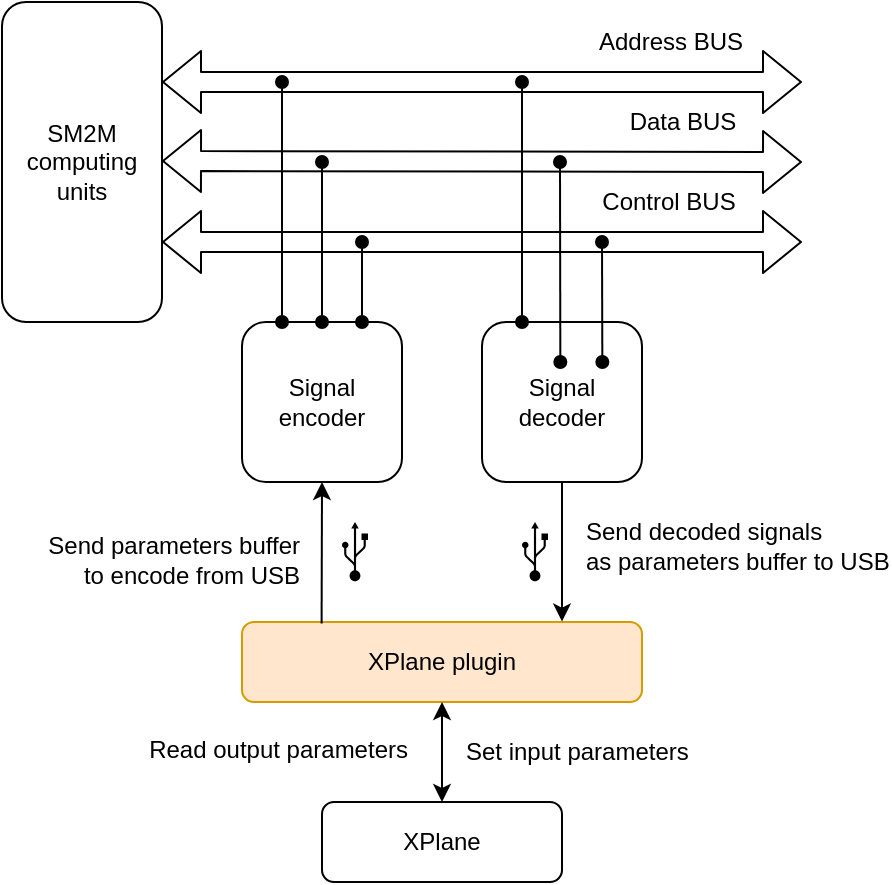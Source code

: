 <mxfile version="15.8.7" type="device" pages="3"><diagram id="HtzWDpN0ZDDzlumxWtzn" name="xplane-plugin"><mxGraphModel dx="903" dy="691" grid="1" gridSize="10" guides="1" tooltips="1" connect="1" arrows="1" fold="1" page="1" pageScale="1" pageWidth="827" pageHeight="1169" math="0" shadow="0"><root><mxCell id="0"/><mxCell id="1" parent="0"/><mxCell id="Ms_0TIsMvQakx48X9kYZ-6" value="SM2M&lt;br&gt;computing&lt;br&gt;units" style="rounded=1;whiteSpace=wrap;html=1;labelBackgroundColor=none;" parent="1" vertex="1"><mxGeometry x="200" y="160" width="80" height="160" as="geometry"/></mxCell><mxCell id="Ms_0TIsMvQakx48X9kYZ-7" value="Signal decoder" style="rounded=1;whiteSpace=wrap;html=1;labelBackgroundColor=none;" parent="1" vertex="1"><mxGeometry x="440" y="320" width="80" height="80" as="geometry"/></mxCell><mxCell id="Ms_0TIsMvQakx48X9kYZ-8" value="" style="shape=flexArrow;endArrow=classic;html=1;labelBackgroundColor=none;startArrow=block;fillColor=default;" parent="1" edge="1"><mxGeometry width="50" height="50" relative="1" as="geometry"><mxPoint x="280" y="200" as="sourcePoint"/><mxPoint x="600" y="200" as="targetPoint"/></mxGeometry></mxCell><mxCell id="Ms_0TIsMvQakx48X9kYZ-9" value="Address BUS" style="edgeLabel;html=1;align=center;verticalAlign=middle;resizable=0;points=[];fontSize=12;labelBackgroundColor=none;" parent="Ms_0TIsMvQakx48X9kYZ-8" vertex="1" connectable="0"><mxGeometry x="-0.35" y="3" relative="1" as="geometry"><mxPoint x="150" y="-17" as="offset"/></mxGeometry></mxCell><mxCell id="Ms_0TIsMvQakx48X9kYZ-10" value="" style="shape=flexArrow;endArrow=classic;html=1;labelBackgroundColor=none;startArrow=block;fillColor=default;" parent="1" edge="1"><mxGeometry width="50" height="50" relative="1" as="geometry"><mxPoint x="280" y="280" as="sourcePoint"/><mxPoint x="600" y="280" as="targetPoint"/></mxGeometry></mxCell><mxCell id="Ms_0TIsMvQakx48X9kYZ-11" value="Control BUS" style="edgeLabel;html=1;align=center;verticalAlign=middle;resizable=0;points=[];fontSize=12;labelBackgroundColor=none;" parent="Ms_0TIsMvQakx48X9kYZ-10" vertex="1" connectable="0"><mxGeometry x="-0.35" y="3" relative="1" as="geometry"><mxPoint x="149" y="-17" as="offset"/></mxGeometry></mxCell><mxCell id="Ms_0TIsMvQakx48X9kYZ-14" value="XPlane plugin" style="rounded=1;whiteSpace=wrap;html=1;fontSize=12;labelBackgroundColor=none;fillColor=#ffe6cc;strokeColor=#d79b00;fontColor=#000000;" parent="1" vertex="1"><mxGeometry x="320" y="470" width="200" height="40" as="geometry"/></mxCell><mxCell id="Ms_0TIsMvQakx48X9kYZ-15" value="" style="endArrow=classic;html=1;fontSize=12;exitX=0.5;exitY=1;exitDx=0;exitDy=0;labelBackgroundColor=none;entryX=0.8;entryY=-0.006;entryDx=0;entryDy=0;entryPerimeter=0;" parent="1" source="Ms_0TIsMvQakx48X9kYZ-7" target="Ms_0TIsMvQakx48X9kYZ-14" edge="1"><mxGeometry width="50" height="50" relative="1" as="geometry"><mxPoint x="610" y="240" as="sourcePoint"/><mxPoint x="481" y="459" as="targetPoint"/></mxGeometry></mxCell><mxCell id="Ms_0TIsMvQakx48X9kYZ-16" value="Send decoded signals&lt;br&gt;as parameters buffer to USB" style="edgeLabel;html=1;align=left;verticalAlign=middle;resizable=0;points=[];fontSize=12;labelBackgroundColor=none;" parent="Ms_0TIsMvQakx48X9kYZ-15" vertex="1" connectable="0"><mxGeometry x="-0.243" y="1" relative="1" as="geometry"><mxPoint x="9" y="5" as="offset"/></mxGeometry></mxCell><mxCell id="Ms_0TIsMvQakx48X9kYZ-17" value="XPlane" style="rounded=1;whiteSpace=wrap;html=1;fontSize=12;labelBackgroundColor=none;" parent="1" vertex="1"><mxGeometry x="360" y="560" width="120" height="40" as="geometry"/></mxCell><mxCell id="Ms_0TIsMvQakx48X9kYZ-18" value="" style="endArrow=classic;html=1;fontSize=12;exitX=0.5;exitY=1;exitDx=0;exitDy=0;entryX=0.5;entryY=0;entryDx=0;entryDy=0;labelBackgroundColor=none;startArrow=classic;startFill=1;" parent="1" source="Ms_0TIsMvQakx48X9kYZ-14" target="Ms_0TIsMvQakx48X9kYZ-17" edge="1"><mxGeometry width="50" height="50" relative="1" as="geometry"><mxPoint x="680" y="400" as="sourcePoint"/><mxPoint x="730" y="350" as="targetPoint"/></mxGeometry></mxCell><mxCell id="Ms_0TIsMvQakx48X9kYZ-19" value="Set input parameters" style="edgeLabel;html=1;align=left;verticalAlign=middle;resizable=0;points=[];fontSize=12;labelBackgroundColor=none;" parent="Ms_0TIsMvQakx48X9kYZ-18" vertex="1" connectable="0"><mxGeometry x="-0.133" relative="1" as="geometry"><mxPoint x="10" y="3" as="offset"/></mxGeometry></mxCell><mxCell id="Ms_0TIsMvQakx48X9kYZ-20" value="Signal encoder" style="rounded=1;whiteSpace=wrap;html=1;labelBackgroundColor=none;" parent="1" vertex="1"><mxGeometry x="320" y="320" width="80" height="80" as="geometry"/></mxCell><mxCell id="Ms_0TIsMvQakx48X9kYZ-25" value="" style="endArrow=classic;html=1;fontSize=12;entryX=0.5;entryY=1;entryDx=0;entryDy=0;labelBackgroundColor=none;startArrow=none;startFill=0;exitX=0.199;exitY=0.018;exitDx=0;exitDy=0;exitPerimeter=0;" parent="1" source="Ms_0TIsMvQakx48X9kYZ-14" target="Ms_0TIsMvQakx48X9kYZ-20" edge="1"><mxGeometry width="50" height="50" relative="1" as="geometry"><mxPoint x="360" y="460" as="sourcePoint"/><mxPoint x="660" y="470" as="targetPoint"/></mxGeometry></mxCell><mxCell id="Ms_0TIsMvQakx48X9kYZ-30" value="Send parameters buffer&lt;br&gt;to encode from USB" style="edgeLabel;html=1;align=right;verticalAlign=middle;resizable=0;points=[];fontSize=12;labelBackgroundColor=none;" parent="Ms_0TIsMvQakx48X9kYZ-25" vertex="1" connectable="0"><mxGeometry x="0.452" y="2" relative="1" as="geometry"><mxPoint x="-8" y="20" as="offset"/></mxGeometry></mxCell><mxCell id="Ms_0TIsMvQakx48X9kYZ-31" value="" style="shape=flexArrow;endArrow=classic;html=1;labelBackgroundColor=none;startArrow=block;fillColor=default;" parent="1" edge="1"><mxGeometry width="50" height="50" relative="1" as="geometry"><mxPoint x="280" y="239.5" as="sourcePoint"/><mxPoint x="600" y="240" as="targetPoint"/></mxGeometry></mxCell><mxCell id="Ms_0TIsMvQakx48X9kYZ-32" value="Data BUS" style="edgeLabel;html=1;align=center;verticalAlign=middle;resizable=0;points=[];fontSize=12;labelBackgroundColor=none;" parent="Ms_0TIsMvQakx48X9kYZ-31" vertex="1" connectable="0"><mxGeometry x="-0.35" y="3" relative="1" as="geometry"><mxPoint x="156" y="-17" as="offset"/></mxGeometry></mxCell><mxCell id="Ms_0TIsMvQakx48X9kYZ-36" value="" style="endArrow=oval;html=1;labelBackgroundColor=none;fontSize=12;startArrow=oval;startFill=1;entryX=0.25;entryY=0;entryDx=0;entryDy=0;endFill=1;" parent="1" target="Ms_0TIsMvQakx48X9kYZ-20" edge="1"><mxGeometry width="50" height="50" relative="1" as="geometry"><mxPoint x="340" y="200" as="sourcePoint"/><mxPoint x="710" y="200" as="targetPoint"/></mxGeometry></mxCell><mxCell id="Ms_0TIsMvQakx48X9kYZ-37" value="" style="endArrow=oval;html=1;labelBackgroundColor=none;fontSize=12;startArrow=oval;startFill=1;entryX=0.5;entryY=0;entryDx=0;entryDy=0;endFill=1;" parent="1" target="Ms_0TIsMvQakx48X9kYZ-20" edge="1"><mxGeometry width="50" height="50" relative="1" as="geometry"><mxPoint x="360" y="240" as="sourcePoint"/><mxPoint x="680" y="260" as="targetPoint"/></mxGeometry></mxCell><mxCell id="Ms_0TIsMvQakx48X9kYZ-38" value="" style="endArrow=oval;html=1;labelBackgroundColor=none;fontSize=12;startArrow=oval;startFill=1;entryX=0.75;entryY=0;entryDx=0;entryDy=0;endFill=1;" parent="1" target="Ms_0TIsMvQakx48X9kYZ-20" edge="1"><mxGeometry width="50" height="50" relative="1" as="geometry"><mxPoint x="380" y="280" as="sourcePoint"/><mxPoint x="660" y="310" as="targetPoint"/></mxGeometry></mxCell><mxCell id="Ms_0TIsMvQakx48X9kYZ-39" value="" style="endArrow=oval;html=1;labelBackgroundColor=none;fontSize=12;startArrow=oval;startFill=1;entryX=0.25;entryY=0;entryDx=0;entryDy=0;endFill=1;" parent="1" target="Ms_0TIsMvQakx48X9kYZ-7" edge="1"><mxGeometry width="50" height="50" relative="1" as="geometry"><mxPoint x="460" y="200" as="sourcePoint"/><mxPoint x="610" y="320" as="targetPoint"/></mxGeometry></mxCell><mxCell id="Ms_0TIsMvQakx48X9kYZ-40" value="" style="endArrow=oval;html=1;labelBackgroundColor=none;fontSize=12;startArrow=oval;startFill=1;entryX=0.25;entryY=0;entryDx=0;entryDy=0;endFill=1;" parent="1" edge="1"><mxGeometry width="50" height="50" relative="1" as="geometry"><mxPoint x="479" y="240" as="sourcePoint"/><mxPoint x="479.17" y="340" as="targetPoint"/></mxGeometry></mxCell><mxCell id="Ms_0TIsMvQakx48X9kYZ-41" value="" style="endArrow=oval;html=1;labelBackgroundColor=none;fontSize=12;startArrow=oval;startFill=1;entryX=0.25;entryY=0;entryDx=0;entryDy=0;endFill=1;" parent="1" edge="1"><mxGeometry width="50" height="50" relative="1" as="geometry"><mxPoint x="500" y="280" as="sourcePoint"/><mxPoint x="500.17" y="340" as="targetPoint"/></mxGeometry></mxCell><mxCell id="2" value="Read output parameters" style="edgeLabel;html=1;align=right;verticalAlign=middle;resizable=0;points=[];fontSize=12;labelBackgroundColor=none;" parent="1" vertex="1" connectable="0"><mxGeometry x="413" y="540" as="geometry"><mxPoint x="-10" y="-6" as="offset"/></mxGeometry></mxCell><mxCell id="Eajut1CZgLwcj_dHebwf-2" value="" style="shape=mxgraph.signs.tech.usb;html=1;pointerEvents=1;fillColor=#000000;strokeColor=none;verticalLabelPosition=bottom;verticalAlign=top;align=center;" parent="1" vertex="1"><mxGeometry x="370" y="420.0" width="13" height="29.63" as="geometry"/></mxCell><mxCell id="Eajut1CZgLwcj_dHebwf-3" value="" style="shape=mxgraph.signs.tech.usb;html=1;pointerEvents=1;fillColor=#000000;strokeColor=none;verticalLabelPosition=bottom;verticalAlign=top;align=center;" parent="1" vertex="1"><mxGeometry x="460" y="420.0" width="13" height="29.63" as="geometry"/></mxCell></root></mxGraphModel></diagram><diagram id="hqRaY_uvDhzmohlWlcwo" name="sm2m-decoder"><mxGraphModel dx="903" dy="691" grid="1" gridSize="10" guides="1" tooltips="1" connect="1" arrows="1" fold="1" page="1" pageScale="1" pageWidth="827" pageHeight="1169" math="0" shadow="0"><root><mxCell id="DBRL9zdJ_k7HpeAwS_YZ-0"/><mxCell id="DBRL9zdJ_k7HpeAwS_YZ-1" parent="DBRL9zdJ_k7HpeAwS_YZ-0"/><mxCell id="D3y4AUjRajwmWjxydRwl-0" value="SM2M&lt;br&gt;computing&lt;br&gt;units" style="rounded=1;whiteSpace=wrap;html=1;labelBackgroundColor=none;" parent="DBRL9zdJ_k7HpeAwS_YZ-1" vertex="1"><mxGeometry x="200" y="160" width="440" height="80" as="geometry"/></mxCell><mxCell id="D3y4AUjRajwmWjxydRwl-2" value="" style="shape=flexArrow;endArrow=block;html=1;labelBackgroundColor=none;startArrow=none;endFill=0;startFill=0;entryX=0.5;entryY=0;entryDx=0;entryDy=0;fillColor=default;exitX=0.25;exitY=1;exitDx=0;exitDy=0;" parent="DBRL9zdJ_k7HpeAwS_YZ-1" source="D3y4AUjRajwmWjxydRwl-0" target="g7ioKyFgwOUFd0_DD5eW-2" edge="1"><mxGeometry width="50" height="50" relative="1" as="geometry"><mxPoint x="320" y="240" as="sourcePoint"/><mxPoint x="278" y="280" as="targetPoint"/></mxGeometry></mxCell><mxCell id="D3y4AUjRajwmWjxydRwl-3" value="Address BUS&lt;br&gt;&lt;font color=&quot;#808080&quot;&gt;16bit&lt;/font&gt;" style="edgeLabel;html=1;align=right;verticalAlign=middle;resizable=0;points=[];fontSize=12;labelBackgroundColor=default;" parent="D3y4AUjRajwmWjxydRwl-2" vertex="1" connectable="0"><mxGeometry x="-0.35" y="3" relative="1" as="geometry"><mxPoint x="-23" y="-6" as="offset"/></mxGeometry></mxCell><mxCell id="D3y4AUjRajwmWjxydRwl-4" value="" style="shape=flexArrow;endArrow=classic;html=1;labelBackgroundColor=none;startArrow=none;startFill=0;entryX=1;entryY=0.5;entryDx=0;entryDy=0;fillColor=default;" parent="DBRL9zdJ_k7HpeAwS_YZ-1" source="D3y4AUjRajwmWjxydRwl-0" target="g7ioKyFgwOUFd0_DD5eW-2" edge="1"><mxGeometry width="50" height="50" relative="1" as="geometry"><mxPoint x="420" y="250" as="sourcePoint"/><mxPoint x="320" y="320" as="targetPoint"/><Array as="points"><mxPoint x="420" y="340"/></Array></mxGeometry></mxCell><mxCell id="D3y4AUjRajwmWjxydRwl-5" value="Control BUS&lt;br&gt;&lt;div style=&quot;text-align: right&quot;&gt;&lt;span&gt;&lt;font color=&quot;#808080&quot;&gt;16bit&lt;/font&gt;&lt;/span&gt;&lt;/div&gt;" style="edgeLabel;html=1;align=center;verticalAlign=middle;resizable=0;points=[];fontSize=12;labelBackgroundColor=default;" parent="D3y4AUjRajwmWjxydRwl-4" vertex="1" connectable="0"><mxGeometry x="-0.35" y="3" relative="1" as="geometry"><mxPoint x="-53" y="-35" as="offset"/></mxGeometry></mxCell><mxCell id="5yOatxul9upmf541rLA9-0" value="" style="rounded=1;whiteSpace=wrap;html=1;fillColor=#ffe6cc;strokeColor=#d79b00;" parent="DBRL9zdJ_k7HpeAwS_YZ-1" vertex="1"><mxGeometry x="200" y="400" width="440" height="80" as="geometry"/></mxCell><mxCell id="iqqJHle1W896wZ5CjhJW-0" value="" style="rounded=1;whiteSpace=wrap;html=1;" parent="DBRL9zdJ_k7HpeAwS_YZ-1" vertex="1"><mxGeometry x="200" y="520" width="440" height="50" as="geometry"/></mxCell><mxCell id="iqqJHle1W896wZ5CjhJW-1" value="" style="endArrow=classic;html=1;entryX=0.5;entryY=0;entryDx=0;entryDy=0;startArrow=none;exitX=0.5;exitY=1;exitDx=0;exitDy=0;" parent="DBRL9zdJ_k7HpeAwS_YZ-1" source="5yOatxul9upmf541rLA9-0" target="iqqJHle1W896wZ5CjhJW-0" edge="1"><mxGeometry width="50" height="50" relative="1" as="geometry"><mxPoint x="420" y="490" as="sourcePoint"/><mxPoint x="170" y="540" as="targetPoint"/></mxGeometry></mxCell><mxCell id="iqqJHle1W896wZ5CjhJW-5" value="" style="shape=mxgraph.signs.tech.usb;html=1;pointerEvents=1;fillColor=#000000;strokeColor=none;verticalLabelPosition=bottom;verticalAlign=top;align=center;" parent="DBRL9zdJ_k7HpeAwS_YZ-1" vertex="1"><mxGeometry x="413.5" y="530.19" width="13" height="29.63" as="geometry"/></mxCell><mxCell id="g7ioKyFgwOUFd0_DD5eW-0" value="PORT C" style="rounded=1;whiteSpace=wrap;html=1;strokeColor=none;fillColor=#FFFFFF;" parent="DBRL9zdJ_k7HpeAwS_YZ-1" vertex="1"><mxGeometry x="270" y="425.5" width="80" height="29" as="geometry"/></mxCell><mxCell id="g7ioKyFgwOUFd0_DD5eW-2" value="&amp;amp;" style="rounded=0;whiteSpace=wrap;html=1;" parent="DBRL9zdJ_k7HpeAwS_YZ-1" vertex="1"><mxGeometry x="270" y="320" width="80" height="40" as="geometry"/></mxCell><mxCell id="g7ioKyFgwOUFd0_DD5eW-4" value="" style="endArrow=classic;html=1;fillColor=default;exitX=0.5;exitY=1;exitDx=0;exitDy=0;entryX=0.5;entryY=0;entryDx=0;entryDy=0;" parent="DBRL9zdJ_k7HpeAwS_YZ-1" source="g7ioKyFgwOUFd0_DD5eW-2" target="g7ioKyFgwOUFd0_DD5eW-0" edge="1"><mxGeometry width="50" height="50" relative="1" as="geometry"><mxPoint x="450" y="370" as="sourcePoint"/><mxPoint x="280" y="400" as="targetPoint"/></mxGeometry></mxCell><mxCell id="jCpixXMbV_C_4zTOkNT5-0" value="Interrupt signal" style="edgeLabel;html=1;align=center;verticalAlign=middle;resizable=0;points=[];fontSize=12;" parent="g7ioKyFgwOUFd0_DD5eW-4" vertex="1" connectable="0"><mxGeometry x="-0.45" y="-2" relative="1" as="geometry"><mxPoint x="-58" y="2" as="offset"/></mxGeometry></mxCell><mxCell id="g7ioKyFgwOUFd0_DD5eW-5" value="PORT A, B" style="rounded=1;whiteSpace=wrap;html=1;strokeColor=none;fillColor=default;" parent="DBRL9zdJ_k7HpeAwS_YZ-1" vertex="1"><mxGeometry x="480" y="425.5" width="100" height="30" as="geometry"/></mxCell><mxCell id="g7ioKyFgwOUFd0_DD5eW-6" value="SM2M Decoder" style="text;html=1;strokeColor=none;fillColor=none;align=center;verticalAlign=middle;whiteSpace=wrap;rounded=0;" parent="DBRL9zdJ_k7HpeAwS_YZ-1" vertex="1"><mxGeometry x="354" y="405.5" width="120" height="20" as="geometry"/></mxCell><mxCell id="iqqJHle1W896wZ5CjhJW-2" value="" style="shape=mxgraph.signs.tech.usb;html=1;pointerEvents=1;fillColor=#000000;strokeColor=none;verticalLabelPosition=bottom;verticalAlign=top;align=center;" parent="DBRL9zdJ_k7HpeAwS_YZ-1" vertex="1"><mxGeometry x="413.5" y="439.63" width="13" height="29.63" as="geometry"/></mxCell><mxCell id="D3y4AUjRajwmWjxydRwl-15" value="" style="shape=flexArrow;endArrow=classic;html=1;labelBackgroundColor=none;startArrow=none;exitX=0.75;exitY=1;exitDx=0;exitDy=0;entryX=0.5;entryY=0;entryDx=0;entryDy=0;startFill=0;fillColor=default;" parent="DBRL9zdJ_k7HpeAwS_YZ-1" source="D3y4AUjRajwmWjxydRwl-0" target="g7ioKyFgwOUFd0_DD5eW-5" edge="1"><mxGeometry width="50" height="50" relative="1" as="geometry"><mxPoint x="280" y="499.5" as="sourcePoint"/><mxPoint x="420" y="400" as="targetPoint"/></mxGeometry></mxCell><mxCell id="D3y4AUjRajwmWjxydRwl-16" value="Data BUS&lt;br&gt;&lt;div style=&quot;text-align: right&quot;&gt;&lt;span&gt;&lt;font color=&quot;#808080&quot;&gt;16bit&lt;/font&gt;&lt;/span&gt;&lt;/div&gt;" style="edgeLabel;html=1;align=center;verticalAlign=middle;resizable=0;points=[];fontSize=12;labelBackgroundColor=default;" parent="D3y4AUjRajwmWjxydRwl-15" vertex="1" connectable="0"><mxGeometry x="-0.35" y="3" relative="1" as="geometry"><mxPoint x="-53" y="-40" as="offset"/></mxGeometry></mxCell><mxCell id="DF4_dWhNP0d8eDVjdW2S-0" value="PC" style="text;html=1;strokeColor=none;fillColor=none;align=center;verticalAlign=middle;whiteSpace=wrap;rounded=0;" parent="DBRL9zdJ_k7HpeAwS_YZ-1" vertex="1"><mxGeometry x="290" y="535" width="40" height="20" as="geometry"/></mxCell><mxCell id="DF4_dWhNP0d8eDVjdW2S-1" value="X-Plane" style="text;html=1;strokeColor=none;fillColor=none;align=center;verticalAlign=middle;whiteSpace=wrap;rounded=0;" parent="DBRL9zdJ_k7HpeAwS_YZ-1" vertex="1"><mxGeometry x="500" y="535" width="60" height="20" as="geometry"/></mxCell><mxCell id="jCpixXMbV_C_4zTOkNT5-1" value="Data signals&lt;br&gt;&lt;div style=&quot;text-align: left&quot;&gt;&lt;span&gt;&lt;font color=&quot;#808080&quot;&gt;16bit&lt;/font&gt;&lt;/span&gt;&lt;/div&gt;" style="text;html=1;strokeColor=none;fillColor=none;align=center;verticalAlign=middle;whiteSpace=wrap;rounded=0;fontSize=12;labelBackgroundColor=default;" parent="DBRL9zdJ_k7HpeAwS_YZ-1" vertex="1"><mxGeometry x="540" y="370" width="90" height="20" as="geometry"/></mxCell></root></mxGraphModel></diagram><diagram id="bqy1vL_RSvbG9enOU-dX" name="sm2m-emulator"><mxGraphModel dx="903" dy="691" grid="1" gridSize="10" guides="1" tooltips="1" connect="1" arrows="1" fold="1" page="1" pageScale="1" pageWidth="827" pageHeight="1169" math="0" shadow="0"><root><mxCell id="OpSElwc9La_CsbXakL4X-0"/><mxCell id="OpSElwc9La_CsbXakL4X-1" parent="OpSElwc9La_CsbXakL4X-0"/></root></mxGraphModel></diagram></mxfile>